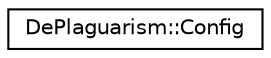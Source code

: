 digraph "Graphical Class Hierarchy"
{
  edge [fontname="Helvetica",fontsize="10",labelfontname="Helvetica",labelfontsize="10"];
  node [fontname="Helvetica",fontsize="10",shape=record];
  rankdir="LR";
  Node1 [label="DePlaguarism::Config",height=0.2,width=0.4,color="black", fillcolor="white", style="filled",URL="$class_de_plaguarism_1_1_config.html",tooltip="Singleton class. "];
}
